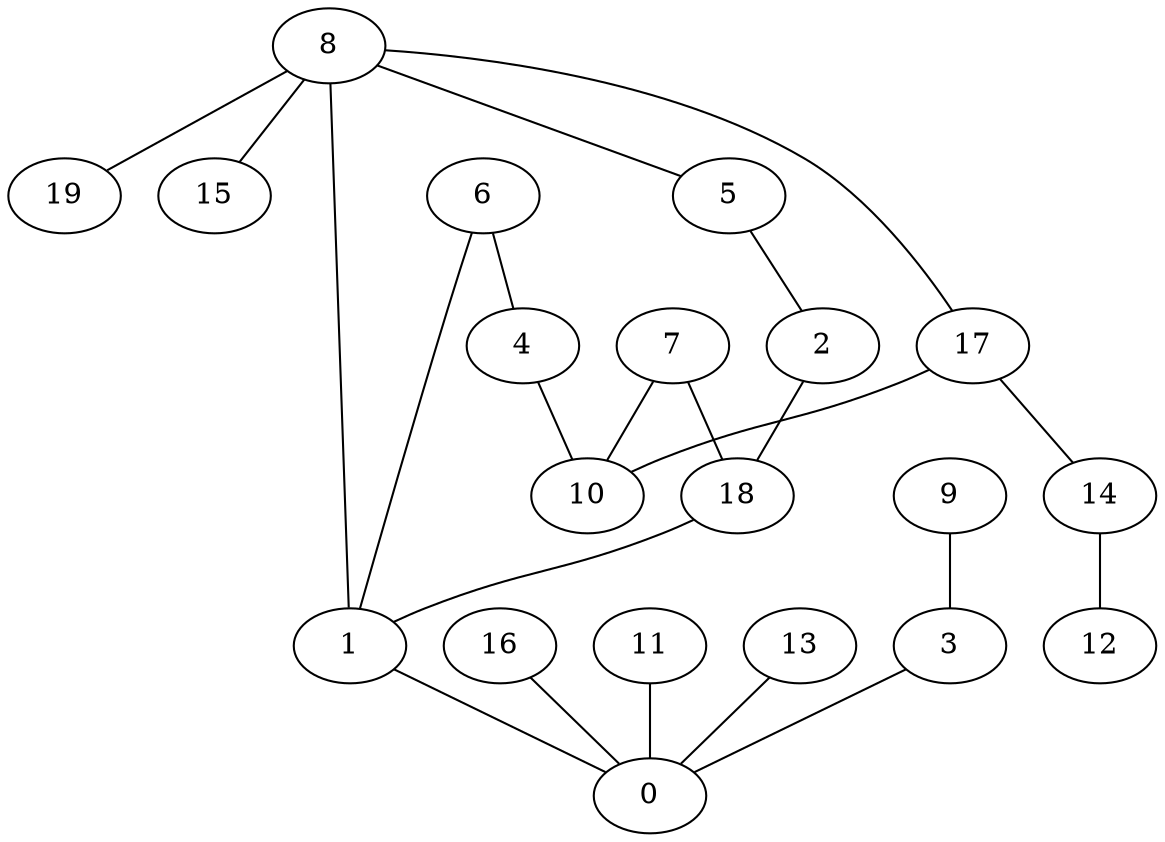 digraph GG_graph {

subgraph G_graph {
edge [color = black]
"14" -> "12" [dir = none]
"8" -> "19" [dir = none]
"8" -> "5" [dir = none]
"8" -> "1" [dir = none]
"8" -> "15" [dir = none]
"13" -> "0" [dir = none]
"9" -> "3" [dir = none]
"1" -> "0" [dir = none]
"16" -> "0" [dir = none]
"3" -> "0" [dir = none]
"18" -> "1" [dir = none]
"11" -> "0" [dir = none]
"6" -> "4" [dir = none]
"6" -> "1" [dir = none]
"2" -> "18" [dir = none]
"17" -> "14" [dir = none]
"17" -> "10" [dir = none]
"7" -> "10" [dir = none]
"7" -> "18" [dir = none]
"8" -> "17" [dir = none]
"4" -> "10" [dir = none]
"5" -> "2" [dir = none]
}

}
